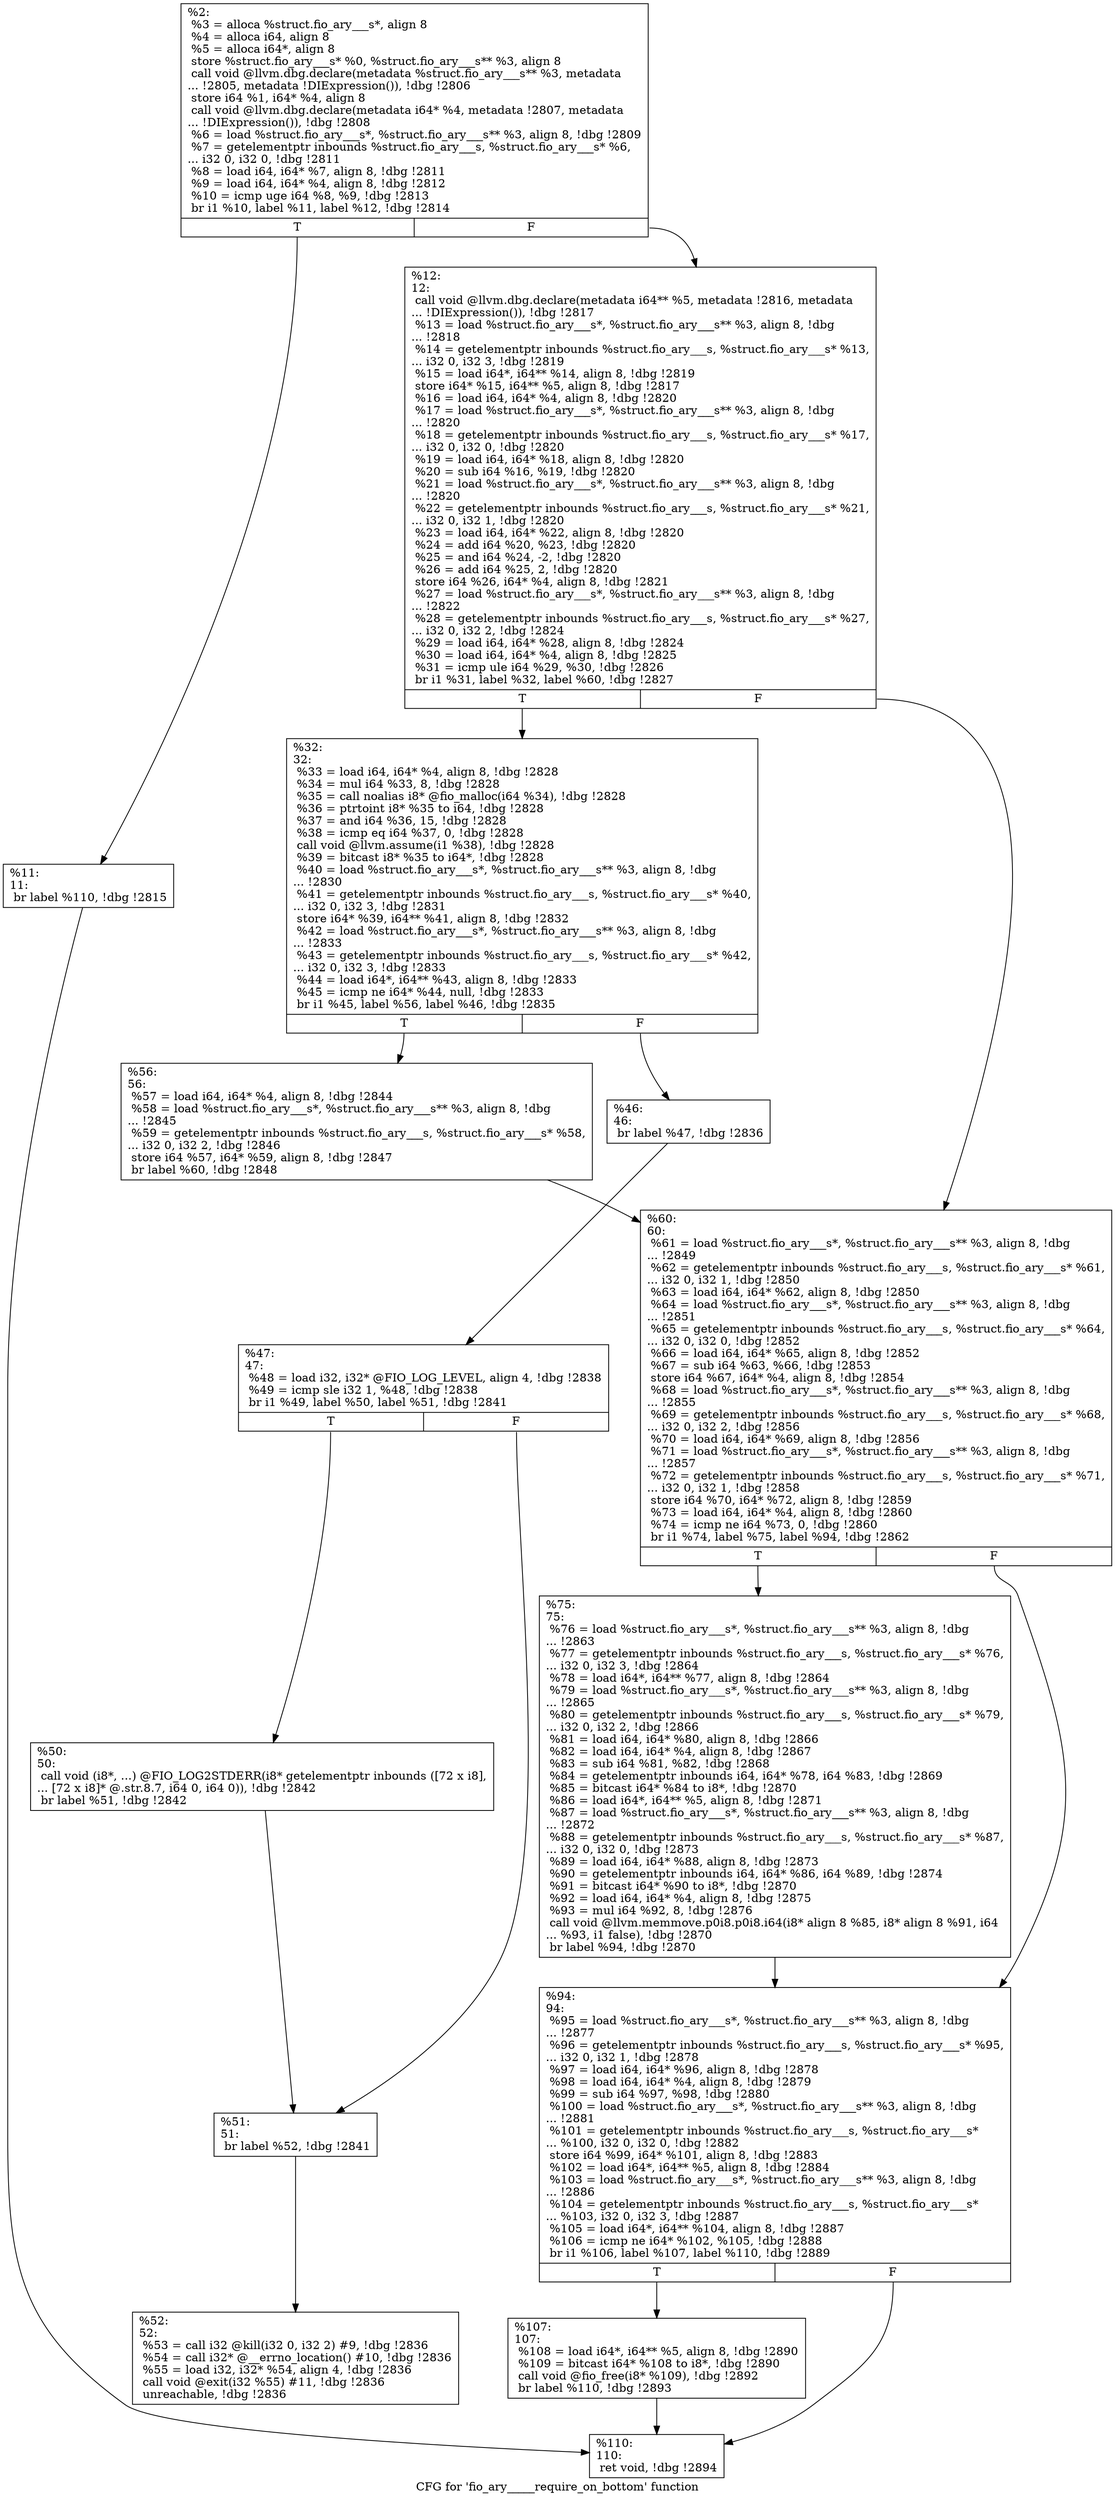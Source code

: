 digraph "CFG for 'fio_ary_____require_on_bottom' function" {
	label="CFG for 'fio_ary_____require_on_bottom' function";

	Node0x556851a73780 [shape=record,label="{%2:\l  %3 = alloca %struct.fio_ary___s*, align 8\l  %4 = alloca i64, align 8\l  %5 = alloca i64*, align 8\l  store %struct.fio_ary___s* %0, %struct.fio_ary___s** %3, align 8\l  call void @llvm.dbg.declare(metadata %struct.fio_ary___s** %3, metadata\l... !2805, metadata !DIExpression()), !dbg !2806\l  store i64 %1, i64* %4, align 8\l  call void @llvm.dbg.declare(metadata i64* %4, metadata !2807, metadata\l... !DIExpression()), !dbg !2808\l  %6 = load %struct.fio_ary___s*, %struct.fio_ary___s** %3, align 8, !dbg !2809\l  %7 = getelementptr inbounds %struct.fio_ary___s, %struct.fio_ary___s* %6,\l... i32 0, i32 0, !dbg !2811\l  %8 = load i64, i64* %7, align 8, !dbg !2811\l  %9 = load i64, i64* %4, align 8, !dbg !2812\l  %10 = icmp uge i64 %8, %9, !dbg !2813\l  br i1 %10, label %11, label %12, !dbg !2814\l|{<s0>T|<s1>F}}"];
	Node0x556851a73780:s0 -> Node0x556851a750c0;
	Node0x556851a73780:s1 -> Node0x556851a75110;
	Node0x556851a750c0 [shape=record,label="{%11:\l11:                                               \l  br label %110, !dbg !2815\l}"];
	Node0x556851a750c0 -> Node0x556851a754d0;
	Node0x556851a75110 [shape=record,label="{%12:\l12:                                               \l  call void @llvm.dbg.declare(metadata i64** %5, metadata !2816, metadata\l... !DIExpression()), !dbg !2817\l  %13 = load %struct.fio_ary___s*, %struct.fio_ary___s** %3, align 8, !dbg\l... !2818\l  %14 = getelementptr inbounds %struct.fio_ary___s, %struct.fio_ary___s* %13,\l... i32 0, i32 3, !dbg !2819\l  %15 = load i64*, i64** %14, align 8, !dbg !2819\l  store i64* %15, i64** %5, align 8, !dbg !2817\l  %16 = load i64, i64* %4, align 8, !dbg !2820\l  %17 = load %struct.fio_ary___s*, %struct.fio_ary___s** %3, align 8, !dbg\l... !2820\l  %18 = getelementptr inbounds %struct.fio_ary___s, %struct.fio_ary___s* %17,\l... i32 0, i32 0, !dbg !2820\l  %19 = load i64, i64* %18, align 8, !dbg !2820\l  %20 = sub i64 %16, %19, !dbg !2820\l  %21 = load %struct.fio_ary___s*, %struct.fio_ary___s** %3, align 8, !dbg\l... !2820\l  %22 = getelementptr inbounds %struct.fio_ary___s, %struct.fio_ary___s* %21,\l... i32 0, i32 1, !dbg !2820\l  %23 = load i64, i64* %22, align 8, !dbg !2820\l  %24 = add i64 %20, %23, !dbg !2820\l  %25 = and i64 %24, -2, !dbg !2820\l  %26 = add i64 %25, 2, !dbg !2820\l  store i64 %26, i64* %4, align 8, !dbg !2821\l  %27 = load %struct.fio_ary___s*, %struct.fio_ary___s** %3, align 8, !dbg\l... !2822\l  %28 = getelementptr inbounds %struct.fio_ary___s, %struct.fio_ary___s* %27,\l... i32 0, i32 2, !dbg !2824\l  %29 = load i64, i64* %28, align 8, !dbg !2824\l  %30 = load i64, i64* %4, align 8, !dbg !2825\l  %31 = icmp ule i64 %29, %30, !dbg !2826\l  br i1 %31, label %32, label %60, !dbg !2827\l|{<s0>T|<s1>F}}"];
	Node0x556851a75110:s0 -> Node0x556851a75160;
	Node0x556851a75110:s1 -> Node0x556851a75390;
	Node0x556851a75160 [shape=record,label="{%32:\l32:                                               \l  %33 = load i64, i64* %4, align 8, !dbg !2828\l  %34 = mul i64 %33, 8, !dbg !2828\l  %35 = call noalias i8* @fio_malloc(i64 %34), !dbg !2828\l  %36 = ptrtoint i8* %35 to i64, !dbg !2828\l  %37 = and i64 %36, 15, !dbg !2828\l  %38 = icmp eq i64 %37, 0, !dbg !2828\l  call void @llvm.assume(i1 %38), !dbg !2828\l  %39 = bitcast i8* %35 to i64*, !dbg !2828\l  %40 = load %struct.fio_ary___s*, %struct.fio_ary___s** %3, align 8, !dbg\l... !2830\l  %41 = getelementptr inbounds %struct.fio_ary___s, %struct.fio_ary___s* %40,\l... i32 0, i32 3, !dbg !2831\l  store i64* %39, i64** %41, align 8, !dbg !2832\l  %42 = load %struct.fio_ary___s*, %struct.fio_ary___s** %3, align 8, !dbg\l... !2833\l  %43 = getelementptr inbounds %struct.fio_ary___s, %struct.fio_ary___s* %42,\l... i32 0, i32 3, !dbg !2833\l  %44 = load i64*, i64** %43, align 8, !dbg !2833\l  %45 = icmp ne i64* %44, null, !dbg !2833\l  br i1 %45, label %56, label %46, !dbg !2835\l|{<s0>T|<s1>F}}"];
	Node0x556851a75160:s0 -> Node0x556851a75340;
	Node0x556851a75160:s1 -> Node0x556851a751b0;
	Node0x556851a751b0 [shape=record,label="{%46:\l46:                                               \l  br label %47, !dbg !2836\l}"];
	Node0x556851a751b0 -> Node0x556851a75200;
	Node0x556851a75200 [shape=record,label="{%47:\l47:                                               \l  %48 = load i32, i32* @FIO_LOG_LEVEL, align 4, !dbg !2838\l  %49 = icmp sle i32 1, %48, !dbg !2838\l  br i1 %49, label %50, label %51, !dbg !2841\l|{<s0>T|<s1>F}}"];
	Node0x556851a75200:s0 -> Node0x556851a75250;
	Node0x556851a75200:s1 -> Node0x556851a752a0;
	Node0x556851a75250 [shape=record,label="{%50:\l50:                                               \l  call void (i8*, ...) @FIO_LOG2STDERR(i8* getelementptr inbounds ([72 x i8],\l... [72 x i8]* @.str.8.7, i64 0, i64 0)), !dbg !2842\l  br label %51, !dbg !2842\l}"];
	Node0x556851a75250 -> Node0x556851a752a0;
	Node0x556851a752a0 [shape=record,label="{%51:\l51:                                               \l  br label %52, !dbg !2841\l}"];
	Node0x556851a752a0 -> Node0x556851a752f0;
	Node0x556851a752f0 [shape=record,label="{%52:\l52:                                               \l  %53 = call i32 @kill(i32 0, i32 2) #9, !dbg !2836\l  %54 = call i32* @__errno_location() #10, !dbg !2836\l  %55 = load i32, i32* %54, align 4, !dbg !2836\l  call void @exit(i32 %55) #11, !dbg !2836\l  unreachable, !dbg !2836\l}"];
	Node0x556851a75340 [shape=record,label="{%56:\l56:                                               \l  %57 = load i64, i64* %4, align 8, !dbg !2844\l  %58 = load %struct.fio_ary___s*, %struct.fio_ary___s** %3, align 8, !dbg\l... !2845\l  %59 = getelementptr inbounds %struct.fio_ary___s, %struct.fio_ary___s* %58,\l... i32 0, i32 2, !dbg !2846\l  store i64 %57, i64* %59, align 8, !dbg !2847\l  br label %60, !dbg !2848\l}"];
	Node0x556851a75340 -> Node0x556851a75390;
	Node0x556851a75390 [shape=record,label="{%60:\l60:                                               \l  %61 = load %struct.fio_ary___s*, %struct.fio_ary___s** %3, align 8, !dbg\l... !2849\l  %62 = getelementptr inbounds %struct.fio_ary___s, %struct.fio_ary___s* %61,\l... i32 0, i32 1, !dbg !2850\l  %63 = load i64, i64* %62, align 8, !dbg !2850\l  %64 = load %struct.fio_ary___s*, %struct.fio_ary___s** %3, align 8, !dbg\l... !2851\l  %65 = getelementptr inbounds %struct.fio_ary___s, %struct.fio_ary___s* %64,\l... i32 0, i32 0, !dbg !2852\l  %66 = load i64, i64* %65, align 8, !dbg !2852\l  %67 = sub i64 %63, %66, !dbg !2853\l  store i64 %67, i64* %4, align 8, !dbg !2854\l  %68 = load %struct.fio_ary___s*, %struct.fio_ary___s** %3, align 8, !dbg\l... !2855\l  %69 = getelementptr inbounds %struct.fio_ary___s, %struct.fio_ary___s* %68,\l... i32 0, i32 2, !dbg !2856\l  %70 = load i64, i64* %69, align 8, !dbg !2856\l  %71 = load %struct.fio_ary___s*, %struct.fio_ary___s** %3, align 8, !dbg\l... !2857\l  %72 = getelementptr inbounds %struct.fio_ary___s, %struct.fio_ary___s* %71,\l... i32 0, i32 1, !dbg !2858\l  store i64 %70, i64* %72, align 8, !dbg !2859\l  %73 = load i64, i64* %4, align 8, !dbg !2860\l  %74 = icmp ne i64 %73, 0, !dbg !2860\l  br i1 %74, label %75, label %94, !dbg !2862\l|{<s0>T|<s1>F}}"];
	Node0x556851a75390:s0 -> Node0x556851a753e0;
	Node0x556851a75390:s1 -> Node0x556851a75430;
	Node0x556851a753e0 [shape=record,label="{%75:\l75:                                               \l  %76 = load %struct.fio_ary___s*, %struct.fio_ary___s** %3, align 8, !dbg\l... !2863\l  %77 = getelementptr inbounds %struct.fio_ary___s, %struct.fio_ary___s* %76,\l... i32 0, i32 3, !dbg !2864\l  %78 = load i64*, i64** %77, align 8, !dbg !2864\l  %79 = load %struct.fio_ary___s*, %struct.fio_ary___s** %3, align 8, !dbg\l... !2865\l  %80 = getelementptr inbounds %struct.fio_ary___s, %struct.fio_ary___s* %79,\l... i32 0, i32 2, !dbg !2866\l  %81 = load i64, i64* %80, align 8, !dbg !2866\l  %82 = load i64, i64* %4, align 8, !dbg !2867\l  %83 = sub i64 %81, %82, !dbg !2868\l  %84 = getelementptr inbounds i64, i64* %78, i64 %83, !dbg !2869\l  %85 = bitcast i64* %84 to i8*, !dbg !2870\l  %86 = load i64*, i64** %5, align 8, !dbg !2871\l  %87 = load %struct.fio_ary___s*, %struct.fio_ary___s** %3, align 8, !dbg\l... !2872\l  %88 = getelementptr inbounds %struct.fio_ary___s, %struct.fio_ary___s* %87,\l... i32 0, i32 0, !dbg !2873\l  %89 = load i64, i64* %88, align 8, !dbg !2873\l  %90 = getelementptr inbounds i64, i64* %86, i64 %89, !dbg !2874\l  %91 = bitcast i64* %90 to i8*, !dbg !2870\l  %92 = load i64, i64* %4, align 8, !dbg !2875\l  %93 = mul i64 %92, 8, !dbg !2876\l  call void @llvm.memmove.p0i8.p0i8.i64(i8* align 8 %85, i8* align 8 %91, i64\l... %93, i1 false), !dbg !2870\l  br label %94, !dbg !2870\l}"];
	Node0x556851a753e0 -> Node0x556851a75430;
	Node0x556851a75430 [shape=record,label="{%94:\l94:                                               \l  %95 = load %struct.fio_ary___s*, %struct.fio_ary___s** %3, align 8, !dbg\l... !2877\l  %96 = getelementptr inbounds %struct.fio_ary___s, %struct.fio_ary___s* %95,\l... i32 0, i32 1, !dbg !2878\l  %97 = load i64, i64* %96, align 8, !dbg !2878\l  %98 = load i64, i64* %4, align 8, !dbg !2879\l  %99 = sub i64 %97, %98, !dbg !2880\l  %100 = load %struct.fio_ary___s*, %struct.fio_ary___s** %3, align 8, !dbg\l... !2881\l  %101 = getelementptr inbounds %struct.fio_ary___s, %struct.fio_ary___s*\l... %100, i32 0, i32 0, !dbg !2882\l  store i64 %99, i64* %101, align 8, !dbg !2883\l  %102 = load i64*, i64** %5, align 8, !dbg !2884\l  %103 = load %struct.fio_ary___s*, %struct.fio_ary___s** %3, align 8, !dbg\l... !2886\l  %104 = getelementptr inbounds %struct.fio_ary___s, %struct.fio_ary___s*\l... %103, i32 0, i32 3, !dbg !2887\l  %105 = load i64*, i64** %104, align 8, !dbg !2887\l  %106 = icmp ne i64* %102, %105, !dbg !2888\l  br i1 %106, label %107, label %110, !dbg !2889\l|{<s0>T|<s1>F}}"];
	Node0x556851a75430:s0 -> Node0x556851a75480;
	Node0x556851a75430:s1 -> Node0x556851a754d0;
	Node0x556851a75480 [shape=record,label="{%107:\l107:                                              \l  %108 = load i64*, i64** %5, align 8, !dbg !2890\l  %109 = bitcast i64* %108 to i8*, !dbg !2890\l  call void @fio_free(i8* %109), !dbg !2892\l  br label %110, !dbg !2893\l}"];
	Node0x556851a75480 -> Node0x556851a754d0;
	Node0x556851a754d0 [shape=record,label="{%110:\l110:                                              \l  ret void, !dbg !2894\l}"];
}
